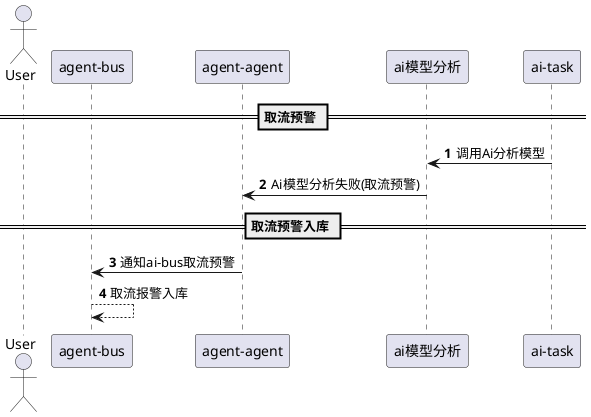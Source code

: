 @startuml
autonumber
== 取流预警 ==
actor User as user
participant "agent-bus" as bus
participant "agent-agent" as agent
participant "ai模型分析" as ai
participant "ai-task" as task

task -> ai : 调用Ai分析模型
agent <- ai : Ai模型分析失败(取流预警)

== 取流预警入库 ==
agent -> bus : 通知ai-bus取流预警
bus --> bus : 取流报警入库

@enduml